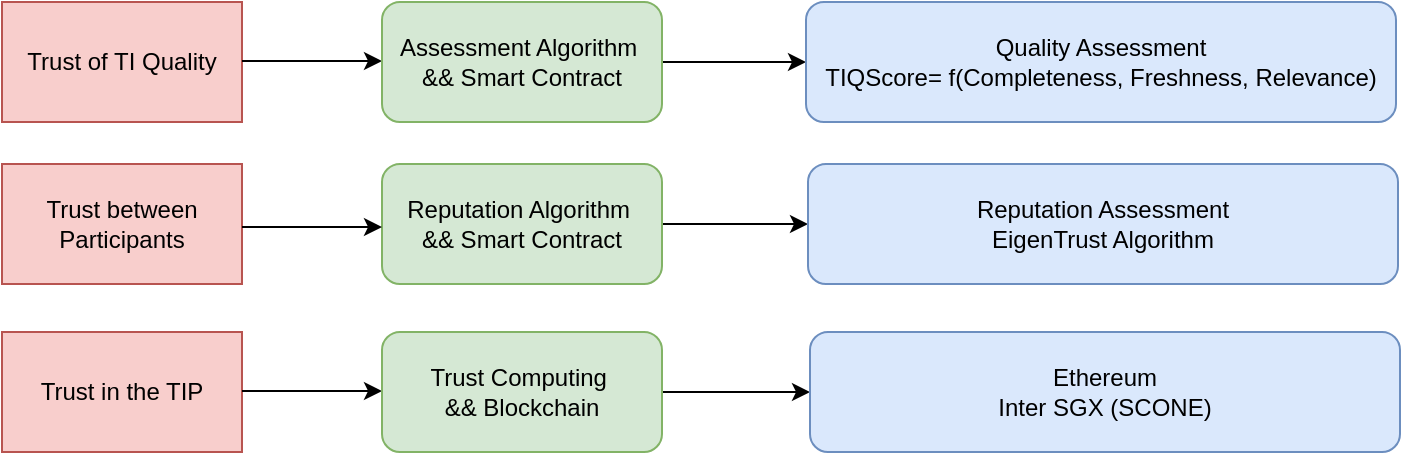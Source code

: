 <mxfile version="12.1.3" type="github" pages="1">
  <diagram id="Az74EkwLJcRTKGCIkIj8" name="Page-1">
    <mxGraphModel dx="761" dy="394" grid="0" gridSize="10" guides="1" tooltips="1" connect="1" arrows="1" fold="1" page="1" pageScale="1" pageWidth="827" pageHeight="1169" math="0" shadow="0">
      <root>
        <mxCell id="0"/>
        <mxCell id="1" parent="0"/>
        <mxCell id="bAAkzRFnRizqd0TFnBnn-1" value="Trust of TI Quality" style="rounded=0;whiteSpace=wrap;html=1;fillColor=#f8cecc;strokeColor=#b85450;flipV=0;" parent="1" vertex="1">
          <mxGeometry x="79" y="150" width="120" height="60" as="geometry"/>
        </mxCell>
        <mxCell id="bAAkzRFnRizqd0TFnBnn-2" value="Trust between&lt;br&gt;Participants" style="rounded=0;whiteSpace=wrap;html=1;fillColor=#f8cecc;strokeColor=#b85450;flipV=0;" parent="1" vertex="1">
          <mxGeometry x="79" y="231" width="120" height="60" as="geometry"/>
        </mxCell>
        <mxCell id="bAAkzRFnRizqd0TFnBnn-3" value="Trust in the TIP" style="rounded=0;whiteSpace=wrap;html=1;fillColor=#f8cecc;strokeColor=#b85450;flipV=0;" parent="1" vertex="1">
          <mxGeometry x="79" y="315" width="120" height="60" as="geometry"/>
        </mxCell>
        <mxCell id="bAAkzRFnRizqd0TFnBnn-4" value="" style="endArrow=classic;html=1;" parent="1" edge="1">
          <mxGeometry width="50" height="50" relative="1" as="geometry">
            <mxPoint x="199" y="179.5" as="sourcePoint"/>
            <mxPoint x="269" y="179.5" as="targetPoint"/>
          </mxGeometry>
        </mxCell>
        <mxCell id="Y4UgseYf_Ed_X1QdwrZy-4" style="edgeStyle=orthogonalEdgeStyle;rounded=0;orthogonalLoop=1;jettySize=auto;html=1;exitX=1;exitY=0.5;exitDx=0;exitDy=0;entryX=0;entryY=0.5;entryDx=0;entryDy=0;" edge="1" parent="1" source="bAAkzRFnRizqd0TFnBnn-5" target="Y4UgseYf_Ed_X1QdwrZy-1">
          <mxGeometry relative="1" as="geometry"/>
        </mxCell>
        <mxCell id="bAAkzRFnRizqd0TFnBnn-5" value="Assessment Algorithm&amp;nbsp;&lt;br&gt;&amp;amp;&amp;amp; Smart Contract" style="rounded=1;whiteSpace=wrap;html=1;fillColor=#d5e8d4;strokeColor=#82b366;" parent="1" vertex="1">
          <mxGeometry x="269" y="150" width="140" height="60" as="geometry"/>
        </mxCell>
        <mxCell id="Y4UgseYf_Ed_X1QdwrZy-5" style="edgeStyle=orthogonalEdgeStyle;rounded=0;orthogonalLoop=1;jettySize=auto;html=1;exitX=1;exitY=0.5;exitDx=0;exitDy=0;" edge="1" parent="1" source="bAAkzRFnRizqd0TFnBnn-6" target="Y4UgseYf_Ed_X1QdwrZy-2">
          <mxGeometry relative="1" as="geometry"/>
        </mxCell>
        <mxCell id="bAAkzRFnRizqd0TFnBnn-6" value="Reputation Algorithm&amp;nbsp;&lt;br&gt;&amp;amp;&amp;amp; Smart Contract" style="rounded=1;whiteSpace=wrap;html=1;fillColor=#d5e8d4;strokeColor=#82b366;" parent="1" vertex="1">
          <mxGeometry x="269" y="231" width="140" height="60" as="geometry"/>
        </mxCell>
        <mxCell id="bAAkzRFnRizqd0TFnBnn-7" value="" style="endArrow=classic;html=1;" parent="1" edge="1">
          <mxGeometry width="50" height="50" relative="1" as="geometry">
            <mxPoint x="199" y="262.5" as="sourcePoint"/>
            <mxPoint x="269" y="262.5" as="targetPoint"/>
          </mxGeometry>
        </mxCell>
        <mxCell id="bAAkzRFnRizqd0TFnBnn-8" value="" style="endArrow=classic;html=1;" parent="1" edge="1">
          <mxGeometry width="50" height="50" relative="1" as="geometry">
            <mxPoint x="199" y="344.5" as="sourcePoint"/>
            <mxPoint x="269" y="344.5" as="targetPoint"/>
          </mxGeometry>
        </mxCell>
        <mxCell id="Y4UgseYf_Ed_X1QdwrZy-6" value="" style="edgeStyle=orthogonalEdgeStyle;rounded=0;orthogonalLoop=1;jettySize=auto;html=1;" edge="1" parent="1" source="bAAkzRFnRizqd0TFnBnn-9" target="Y4UgseYf_Ed_X1QdwrZy-3">
          <mxGeometry relative="1" as="geometry"/>
        </mxCell>
        <mxCell id="bAAkzRFnRizqd0TFnBnn-9" value="Trust Computing&amp;nbsp;&lt;br&gt;&amp;amp;&amp;amp; Blockchain" style="rounded=1;whiteSpace=wrap;html=1;fillColor=#d5e8d4;strokeColor=#82b366;" parent="1" vertex="1">
          <mxGeometry x="269" y="315" width="140" height="60" as="geometry"/>
        </mxCell>
        <mxCell id="Y4UgseYf_Ed_X1QdwrZy-1" value="Quality Assessment&lt;br&gt;TIQScore= f(Completeness, Freshness, Relevance)" style="rounded=1;whiteSpace=wrap;html=1;fillColor=#dae8fc;strokeColor=#6c8ebf;" vertex="1" parent="1">
          <mxGeometry x="481" y="150" width="295" height="60" as="geometry"/>
        </mxCell>
        <mxCell id="Y4UgseYf_Ed_X1QdwrZy-2" value="Reputation Assessment&lt;br&gt;EigenTrust Algorithm" style="rounded=1;whiteSpace=wrap;html=1;fillColor=#dae8fc;strokeColor=#6c8ebf;" vertex="1" parent="1">
          <mxGeometry x="482" y="231" width="295" height="60" as="geometry"/>
        </mxCell>
        <mxCell id="Y4UgseYf_Ed_X1QdwrZy-3" value="Ethereum&lt;br&gt;Inter SGX (SCONE)" style="rounded=1;whiteSpace=wrap;html=1;fillColor=#dae8fc;strokeColor=#6c8ebf;" vertex="1" parent="1">
          <mxGeometry x="483" y="315" width="295" height="60" as="geometry"/>
        </mxCell>
      </root>
    </mxGraphModel>
  </diagram>
</mxfile>
